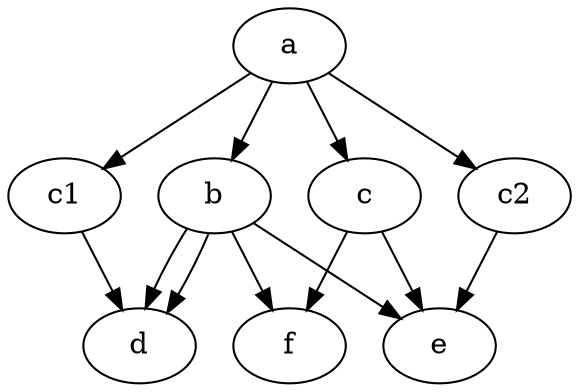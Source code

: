 digraph triangle {
	a -> b
	a -> c

	b -> d
	b -> e
	c -> e
	c -> f
	b -> f
	a -> c1
	c1 -> d
	b -> d
	a -> c2
	c2 -> e
}
